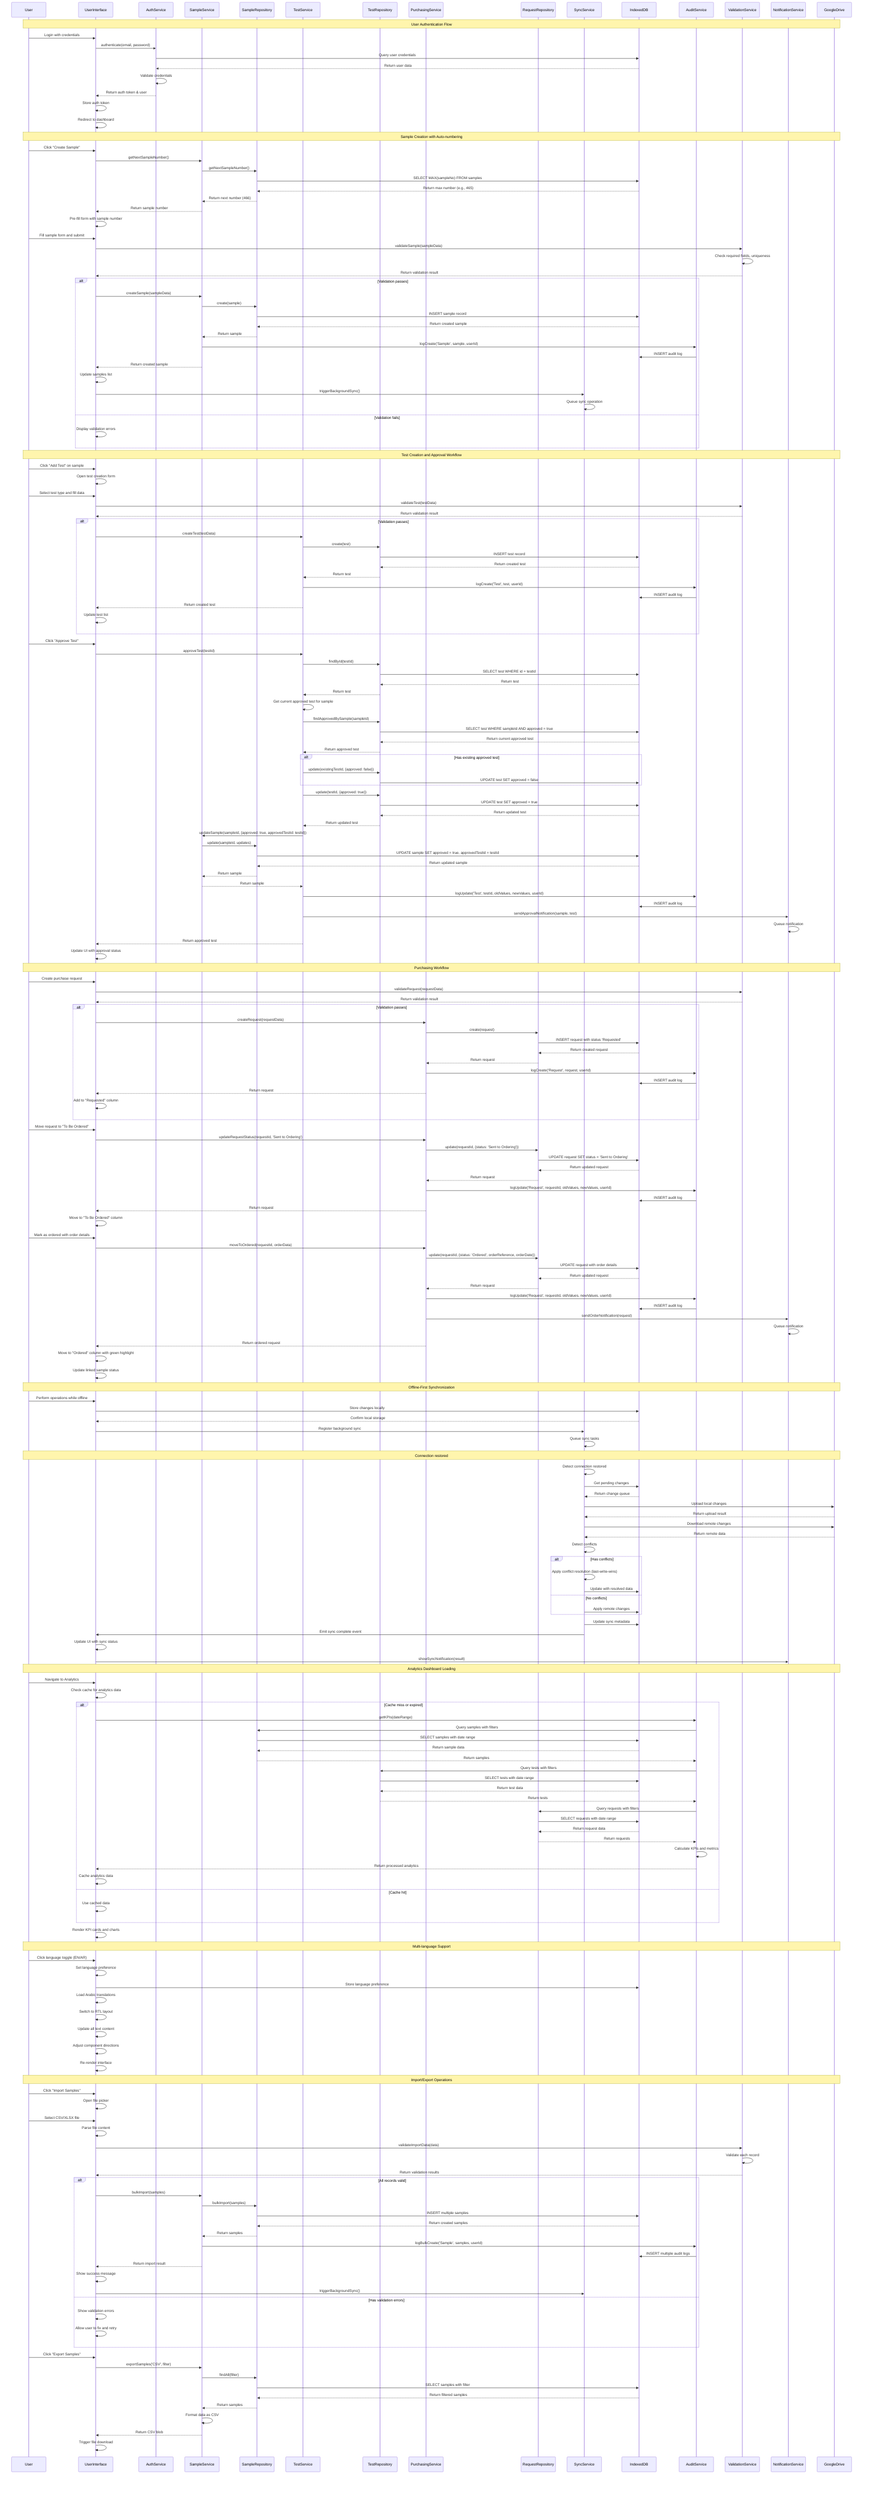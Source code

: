 sequenceDiagram
    participant U as User
    participant UI as UserInterface
    participant Auth as AuthService
    participant SS as SampleService
    participant SR as SampleRepository
    participant TS as TestService
    participant TR as TestRepository
    participant PS as PurchasingService
    participant PR as RequestRepository
    participant SY as SyncService
    participant DB as IndexedDB
    participant AS as AuditService
    participant VS as ValidationService
    participant NS as NotificationService
    participant GD as GoogleDrive

    Note over U,GD: User Authentication Flow
    U->>UI: Login with credentials
    UI->>Auth: authenticate(email, password)
    Auth->>DB: Query user credentials
    DB-->>Auth: Return user data
    Auth->>Auth: Validate credentials
    Auth-->>UI: Return auth token & user
    UI->>UI: Store auth token
    UI->>UI: Redirect to dashboard

    Note over U,GD: Sample Creation with Auto-numbering
    U->>UI: Click "Create Sample"
    UI->>SS: getNextSampleNumber()
    SS->>SR: getNextSampleNumber()
    SR->>DB: SELECT MAX(sampleNo) FROM samples
    DB-->>SR: Return max number (e.g., 465)
    SR-->>SS: Return next number (466)
    SS-->>UI: Return sample number
    UI->>UI: Pre-fill form with sample number

    U->>UI: Fill sample form and submit
    UI->>VS: validateSample(sampleData)
    VS->>VS: Check required fields, uniqueness
    VS-->>UI: Return validation result
    
    alt Validation passes
        UI->>SS: createSample(sampleData)
        SS->>SR: create(sample)
        SR->>DB: INSERT sample record
        DB-->>SR: Return created sample
        SR-->>SS: Return sample
        SS->>AS: logCreate('Sample', sample, userId)
        AS->>DB: INSERT audit log
        SS-->>UI: Return created sample
        UI->>UI: Update samples list
        UI->>SY: triggerBackgroundSync()
        SY->>SY: Queue sync operation
    else Validation fails
        UI->>UI: Display validation errors
    end

    Note over U,GD: Test Creation and Approval Workflow
    U->>UI: Click "Add Test" on sample
    UI->>UI: Open test creation form
    U->>UI: Select test type and fill data
    UI->>VS: validateTest(testData)
    VS-->>UI: Return validation result
    
    alt Validation passes
        UI->>TS: createTest(testData)
        TS->>TR: create(test)
        TR->>DB: INSERT test record
        DB-->>TR: Return created test
        TR-->>TS: Return test
        TS->>AS: logCreate('Test', test, userId)
        AS->>DB: INSERT audit log
        TS-->>UI: Return created test
        UI->>UI: Update test list
    end

    U->>UI: Click "Approve Test"
    UI->>TS: approveTest(testId)
    TS->>TR: findById(testId)
    TR->>DB: SELECT test WHERE id = testId
    DB-->>TR: Return test
    TR-->>TS: Return test
    
    TS->>TS: Get current approved test for sample
    TS->>TR: findApprovedBySample(sampleId)
    TR->>DB: SELECT test WHERE sampleId AND approved = true
    DB-->>TR: Return current approved test
    TR-->>TS: Return approved test
    
    alt Has existing approved test
        TS->>TR: update(existingTestId, {approved: false})
        TR->>DB: UPDATE test SET approved = false
    end
    
    TS->>TR: update(testId, {approved: true})
    TR->>DB: UPDATE test SET approved = true
    DB-->>TR: Return updated test
    TR-->>TS: Return updated test
    
    TS->>SS: updateSample(sampleId, {approved: true, approvedTestId: testId})
    SS->>SR: update(sampleId, updates)
    SR->>DB: UPDATE sample SET approved = true, approvedTestId = testId
    DB-->>SR: Return updated sample
    SR-->>SS: Return sample
    SS-->>TS: Return sample
    
    TS->>AS: logUpdate('Test', testId, oldValues, newValues, userId)
    AS->>DB: INSERT audit log
    TS->>NS: sendApprovalNotification(sample, test)
    NS->>NS: Queue notification
    TS-->>UI: Return approved test
    UI->>UI: Update UI with approval status

    Note over U,GD: Purchasing Workflow
    U->>UI: Create purchase request
    UI->>VS: validateRequest(requestData)
    VS-->>UI: Return validation result
    
    alt Validation passes
        UI->>PS: createRequest(requestData)
        PS->>PR: create(request)
        PR->>DB: INSERT request with status 'Requested'
        DB-->>PR: Return created request
        PR-->>PS: Return request
        PS->>AS: logCreate('Request', request, userId)
        AS->>DB: INSERT audit log
        PS-->>UI: Return request
        UI->>UI: Add to "Requested" column
    end

    U->>UI: Move request to "To Be Ordered"
    UI->>PS: updateRequestStatus(requestId, 'Sent to Ordering')
    PS->>PR: update(requestId, {status: 'Sent to Ordering'})
    PR->>DB: UPDATE request SET status = 'Sent to Ordering'
    DB-->>PR: Return updated request
    PR-->>PS: Return request
    PS->>AS: logUpdate('Request', requestId, oldValues, newValues, userId)
    AS->>DB: INSERT audit log
    PS-->>UI: Return request
    UI->>UI: Move to "To Be Ordered" column

    U->>UI: Mark as ordered with order details
    UI->>PS: moveToOrdered(requestId, orderData)
    PS->>PR: update(requestId, {status: 'Ordered', orderReference, orderDate})
    PR->>DB: UPDATE request with order details
    DB-->>PR: Return updated request
    PR-->>PS: Return request
    PS->>AS: logUpdate('Request', requestId, oldValues, newValues, userId)
    AS->>DB: INSERT audit log
    PS->>NS: sendOrderNotification(request)
    NS->>NS: Queue notification
    PS-->>UI: Return ordered request
    UI->>UI: Move to "Ordered" column with green highlight
    UI->>UI: Update linked sample status

    Note over U,GD: Offline-First Synchronization
    U->>UI: Perform operations while offline
    UI->>DB: Store changes locally
    DB-->>UI: Confirm local storage
    UI->>SY: Register background sync
    SY->>SY: Queue sync tasks

    Note over U,GD: Connection restored
    SY->>SY: Detect connection restored
    SY->>DB: Get pending changes
    DB-->>SY: Return change queue
    
    SY->>GD: Upload local changes
    GD-->>SY: Return upload result
    
    SY->>GD: Download remote changes
    GD-->>SY: Return remote data
    
    SY->>SY: Detect conflicts
    alt Has conflicts
        SY->>SY: Apply conflict resolution (last-write-wins)
        SY->>DB: Update with resolved data
    else No conflicts
        SY->>DB: Apply remote changes
    end
    
    SY->>DB: Update sync metadata
    SY->>UI: Emit sync complete event
    UI->>UI: Update UI with sync status
    UI->>NS: showSyncNotification(result)

    Note over U,GD: Analytics Dashboard Loading
    U->>UI: Navigate to Analytics
    UI->>UI: Check cache for analytics data
    
    alt Cache miss or expired
        UI->>AS: getKPIs(dateRange)
        AS->>SR: Query samples with filters
        SR->>DB: SELECT samples with date range
        DB-->>SR: Return sample data
        SR-->>AS: Return samples
        
        AS->>TR: Query tests with filters
        TR->>DB: SELECT tests with date range
        DB-->>TR: Return test data
        TR-->>AS: Return tests
        
        AS->>PR: Query requests with filters
        PR->>DB: SELECT requests with date range
        DB-->>PR: Return request data
        PR-->>AS: Return requests
        
        AS->>AS: Calculate KPIs and metrics
        AS-->>UI: Return processed analytics
        UI->>UI: Cache analytics data
    else Cache hit
        UI->>UI: Use cached data
    end
    
    UI->>UI: Render KPI cards and charts

    Note over U,GD: Multi-language Support
    U->>UI: Click language toggle (EN/AR)
    UI->>UI: Set language preference
    UI->>DB: Store language preference
    UI->>UI: Load Arabic translations
    UI->>UI: Switch to RTL layout
    UI->>UI: Update all text content
    UI->>UI: Adjust component directions
    UI->>UI: Re-render interface

    Note over U,GD: Import/Export Operations
    U->>UI: Click "Import Samples"
    UI->>UI: Open file picker
    U->>UI: Select CSV/XLSX file
    UI->>UI: Parse file content
    UI->>VS: validateImportData(data)
    VS->>VS: Validate each record
    VS-->>UI: Return validation results
    
    alt All records valid
        UI->>SS: bulkImport(samples)
        SS->>SR: bulkImport(samples)
        SR->>DB: INSERT multiple samples
        DB-->>SR: Return created samples
        SR-->>SS: Return samples
        SS->>AS: logBulkCreate('Sample', samples, userId)
        AS->>DB: INSERT multiple audit logs
        SS-->>UI: Return import result
        UI->>UI: Show success message
        UI->>SY: triggerBackgroundSync()
    else Has validation errors
        UI->>UI: Show validation errors
        UI->>UI: Allow user to fix and retry
    end

    U->>UI: Click "Export Samples"
    UI->>SS: exportSamples('CSV', filter)
    SS->>SR: findAll(filter)
    SR->>DB: SELECT samples with filter
    DB-->>SR: Return filtered samples
    SR-->>SS: Return samples
    SS->>SS: Format data as CSV
    SS-->>UI: Return CSV blob
    UI->>UI: Trigger file download